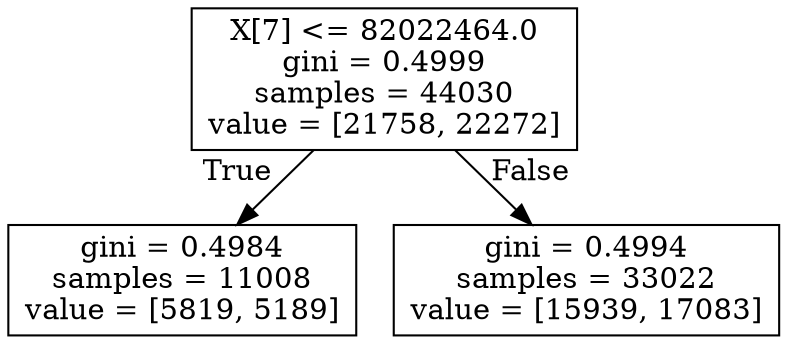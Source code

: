 digraph Tree {
node [shape=box] ;
0 [label="X[7] <= 82022464.0\ngini = 0.4999\nsamples = 44030\nvalue = [21758, 22272]"] ;
1 [label="gini = 0.4984\nsamples = 11008\nvalue = [5819, 5189]"] ;
0 -> 1 [labeldistance=2.5, labelangle=45, headlabel="True"] ;
2 [label="gini = 0.4994\nsamples = 33022\nvalue = [15939, 17083]"] ;
0 -> 2 [labeldistance=2.5, labelangle=-45, headlabel="False"] ;
}